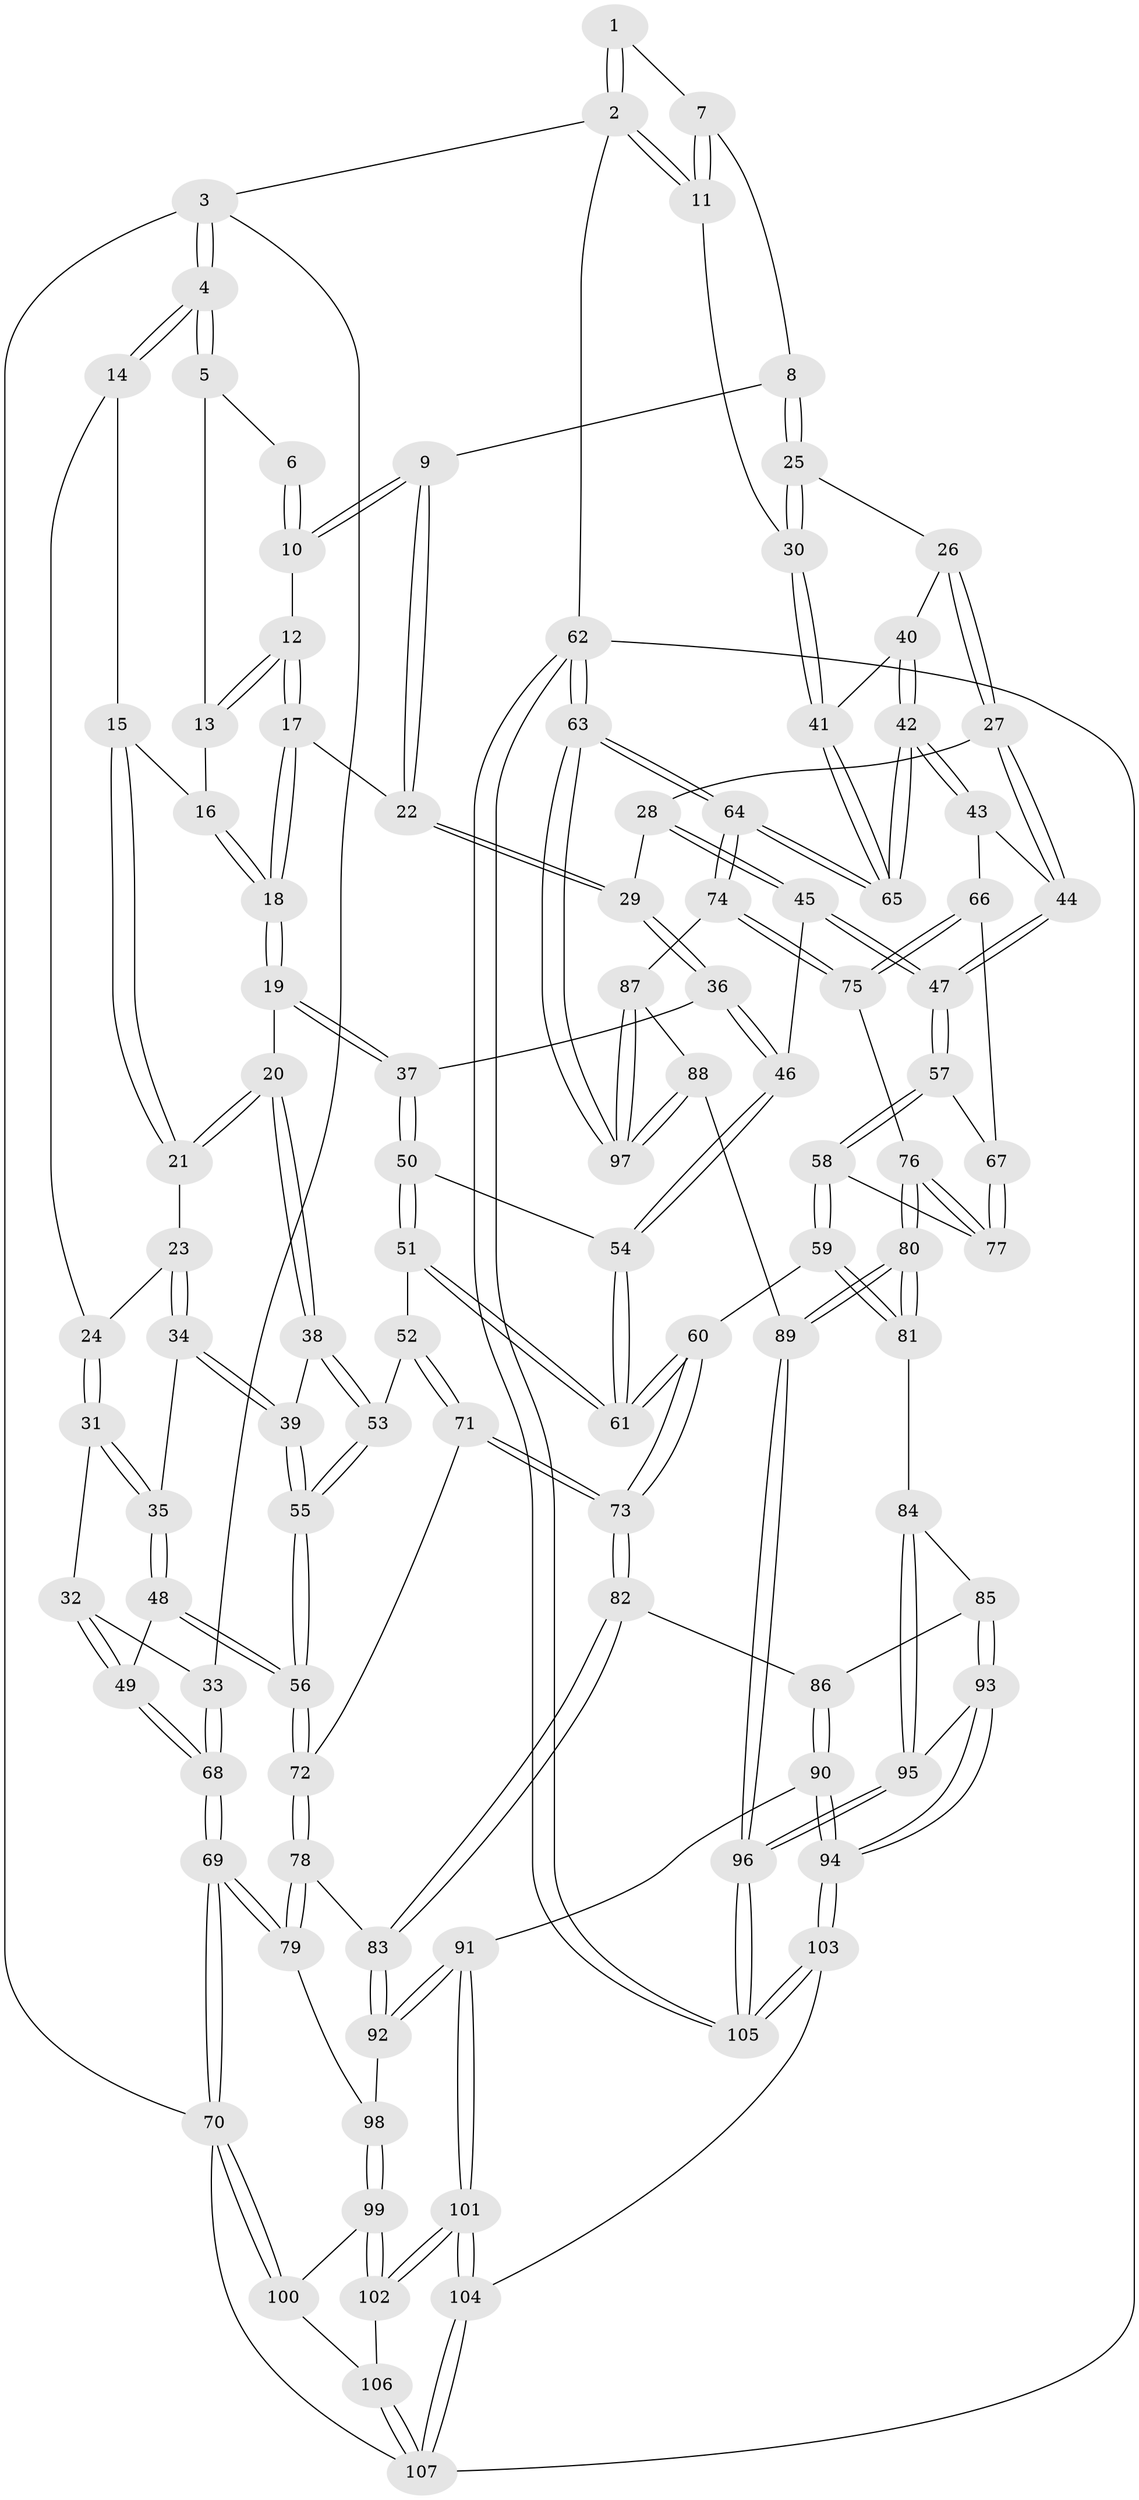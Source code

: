 // Generated by graph-tools (version 1.1) at 2025/27/03/09/25 03:27:04]
// undirected, 107 vertices, 264 edges
graph export_dot {
graph [start="1"]
  node [color=gray90,style=filled];
  1 [pos="+0.8295797159752866+0"];
  2 [pos="+1+0"];
  3 [pos="+0+0"];
  4 [pos="+0+0"];
  5 [pos="+0.5184014239652242+0"];
  6 [pos="+0.614749764404466+0"];
  7 [pos="+0.86920926678553+0.04513915532316496"];
  8 [pos="+0.8372307688831359+0.12346095682567623"];
  9 [pos="+0.7420435838423304+0.10046687021153654"];
  10 [pos="+0.7332981325481699+0.08488401503974138"];
  11 [pos="+1+0"];
  12 [pos="+0.5965824007122129+0.11063400997462608"];
  13 [pos="+0.5118834535955288+0"];
  14 [pos="+0.16037435967522554+0.07441847902234582"];
  15 [pos="+0.4184509352166409+0.03788135466388959"];
  16 [pos="+0.46287542396854475+0"];
  17 [pos="+0.588393373315931+0.18586525220342878"];
  18 [pos="+0.5339819150904408+0.20350506265443785"];
  19 [pos="+0.48937933810240847+0.26178095361976556"];
  20 [pos="+0.3658034990260252+0.25254139766714095"];
  21 [pos="+0.3462692400020942+0.20415574558863156"];
  22 [pos="+0.6768612159097334+0.19772674482541677"];
  23 [pos="+0.20716622788333264+0.1246161985167536"];
  24 [pos="+0.1820396066861925+0.10548880687973768"];
  25 [pos="+0.8428227924807056+0.12947619911910446"];
  26 [pos="+0.8656850574200233+0.24214229080333757"];
  27 [pos="+0.8442759793081112+0.2721967559223055"];
  28 [pos="+0.8162759626346254+0.2809111190353282"];
  29 [pos="+0.6795806689149569+0.2060091007467293"];
  30 [pos="+1+0.06339282437657631"];
  31 [pos="+0.13920105476777184+0.3009870984467946"];
  32 [pos="+0.12788921503612805+0.29826270870241955"];
  33 [pos="+0+0.13823588033608367"];
  34 [pos="+0.21191502523261588+0.32471968294270137"];
  35 [pos="+0.15808481092166132+0.3186376368946798"];
  36 [pos="+0.6650727743968524+0.31483400858747057"];
  37 [pos="+0.5067481303872208+0.2885331284819598"];
  38 [pos="+0.3413050659640752+0.2916628201760946"];
  39 [pos="+0.2598096109770845+0.3387754249428458"];
  40 [pos="+0.8895123085009929+0.24467729662365656"];
  41 [pos="+1+0.1430098275806909"];
  42 [pos="+1+0.41751488356839633"];
  43 [pos="+0.9520907476164147+0.42281438525497295"];
  44 [pos="+0.8830973313391168+0.3745141116007036"];
  45 [pos="+0.7058086719748042+0.38807705414354554"];
  46 [pos="+0.7025383435487107+0.3875321523661675"];
  47 [pos="+0.7599769802280663+0.4375561634882475"];
  48 [pos="+0.08260462561439832+0.48231071045864987"];
  49 [pos="+0+0.4765823123644723"];
  50 [pos="+0.5118231801435695+0.3193579323745516"];
  51 [pos="+0.4874163079104974+0.45007934727090415"];
  52 [pos="+0.4553448667331679+0.46255576585599495"];
  53 [pos="+0.3949086672482583+0.42024526844796667"];
  54 [pos="+0.6452545715303645+0.4238875467244931"];
  55 [pos="+0.2431374846293339+0.5130416297679108"];
  56 [pos="+0.22552951210934827+0.5579736582372702"];
  57 [pos="+0.7813034750650103+0.4876037227910036"];
  58 [pos="+0.737092011947895+0.5816488332239581"];
  59 [pos="+0.6633329693153781+0.6266713631046543"];
  60 [pos="+0.6186342117647653+0.6144321592015182"];
  61 [pos="+0.5934163049071486+0.4904179861187918"];
  62 [pos="+1+1"];
  63 [pos="+1+1"];
  64 [pos="+1+0.7106301387255194"];
  65 [pos="+1+0.43765384858606493"];
  66 [pos="+0.8783045537089023+0.4935641926185089"];
  67 [pos="+0.8336595079298913+0.49717318168547064"];
  68 [pos="+0+0.47915053807531266"];
  69 [pos="+0+0.7447598609913851"];
  70 [pos="+0+0.7564447979415466"];
  71 [pos="+0.41836298728892973+0.5482085939918083"];
  72 [pos="+0.23465649862685312+0.5796234229129258"];
  73 [pos="+0.5189328259319063+0.671114143588148"];
  74 [pos="+0.977002524334416+0.6823397844944364"];
  75 [pos="+0.960398167774252+0.6786186007922048"];
  76 [pos="+0.927750773989788+0.6802170430085656"];
  77 [pos="+0.8554247760393504+0.6286761232651398"];
  78 [pos="+0.2311791627012938+0.6201855195296899"];
  79 [pos="+0.08432536114760027+0.7482982995064152"];
  80 [pos="+0.7524161008589595+0.7765657506712841"];
  81 [pos="+0.72785767944906+0.7396514370931253"];
  82 [pos="+0.5060497006056385+0.6961321694152776"];
  83 [pos="+0.336528435145086+0.7364501561040792"];
  84 [pos="+0.5771298689861961+0.7669301688920459"];
  85 [pos="+0.5128893226149229+0.71975428109842"];
  86 [pos="+0.5127070922887583+0.7195054608201134"];
  87 [pos="+0.8921109235630391+0.8127149817942536"];
  88 [pos="+0.7796592936288618+0.8784524353137806"];
  89 [pos="+0.7375291981263377+0.8592932022732918"];
  90 [pos="+0.46159203550983813+0.844573273344897"];
  91 [pos="+0.34084675113713125+0.8643156652207272"];
  92 [pos="+0.3287632651086162+0.802621184352255"];
  93 [pos="+0.5671035586404102+0.915429025457557"];
  94 [pos="+0.5408702146176746+0.9347599658362636"];
  95 [pos="+0.693674722127802+0.8804416577041431"];
  96 [pos="+0.7071449826797266+0.8805907002143077"];
  97 [pos="+0.9131093139277128+0.9577096732685714"];
  98 [pos="+0.13686094415509859+0.8229953354447419"];
  99 [pos="+0.14114331911357847+0.8377928019261823"];
  100 [pos="+0.05765934882357477+0.9533321869959052"];
  101 [pos="+0.3066351801492503+1"];
  102 [pos="+0.2189549868078784+0.9553067579997576"];
  103 [pos="+0.3835358464926874+1"];
  104 [pos="+0.3616024850106583+1"];
  105 [pos="+0.7069363680280163+1"];
  106 [pos="+0.06136748950872994+0.9599985962873238"];
  107 [pos="+0.025244303726639952+1"];
  1 -- 2;
  1 -- 2;
  1 -- 7;
  2 -- 3;
  2 -- 11;
  2 -- 11;
  2 -- 62;
  3 -- 4;
  3 -- 4;
  3 -- 33;
  3 -- 70;
  4 -- 5;
  4 -- 5;
  4 -- 14;
  4 -- 14;
  5 -- 6;
  5 -- 13;
  6 -- 10;
  6 -- 10;
  7 -- 8;
  7 -- 11;
  7 -- 11;
  8 -- 9;
  8 -- 25;
  8 -- 25;
  9 -- 10;
  9 -- 10;
  9 -- 22;
  9 -- 22;
  10 -- 12;
  11 -- 30;
  12 -- 13;
  12 -- 13;
  12 -- 17;
  12 -- 17;
  13 -- 16;
  14 -- 15;
  14 -- 24;
  15 -- 16;
  15 -- 21;
  15 -- 21;
  16 -- 18;
  16 -- 18;
  17 -- 18;
  17 -- 18;
  17 -- 22;
  18 -- 19;
  18 -- 19;
  19 -- 20;
  19 -- 37;
  19 -- 37;
  20 -- 21;
  20 -- 21;
  20 -- 38;
  20 -- 38;
  21 -- 23;
  22 -- 29;
  22 -- 29;
  23 -- 24;
  23 -- 34;
  23 -- 34;
  24 -- 31;
  24 -- 31;
  25 -- 26;
  25 -- 30;
  25 -- 30;
  26 -- 27;
  26 -- 27;
  26 -- 40;
  27 -- 28;
  27 -- 44;
  27 -- 44;
  28 -- 29;
  28 -- 45;
  28 -- 45;
  29 -- 36;
  29 -- 36;
  30 -- 41;
  30 -- 41;
  31 -- 32;
  31 -- 35;
  31 -- 35;
  32 -- 33;
  32 -- 49;
  32 -- 49;
  33 -- 68;
  33 -- 68;
  34 -- 35;
  34 -- 39;
  34 -- 39;
  35 -- 48;
  35 -- 48;
  36 -- 37;
  36 -- 46;
  36 -- 46;
  37 -- 50;
  37 -- 50;
  38 -- 39;
  38 -- 53;
  38 -- 53;
  39 -- 55;
  39 -- 55;
  40 -- 41;
  40 -- 42;
  40 -- 42;
  41 -- 65;
  41 -- 65;
  42 -- 43;
  42 -- 43;
  42 -- 65;
  42 -- 65;
  43 -- 44;
  43 -- 66;
  44 -- 47;
  44 -- 47;
  45 -- 46;
  45 -- 47;
  45 -- 47;
  46 -- 54;
  46 -- 54;
  47 -- 57;
  47 -- 57;
  48 -- 49;
  48 -- 56;
  48 -- 56;
  49 -- 68;
  49 -- 68;
  50 -- 51;
  50 -- 51;
  50 -- 54;
  51 -- 52;
  51 -- 61;
  51 -- 61;
  52 -- 53;
  52 -- 71;
  52 -- 71;
  53 -- 55;
  53 -- 55;
  54 -- 61;
  54 -- 61;
  55 -- 56;
  55 -- 56;
  56 -- 72;
  56 -- 72;
  57 -- 58;
  57 -- 58;
  57 -- 67;
  58 -- 59;
  58 -- 59;
  58 -- 77;
  59 -- 60;
  59 -- 81;
  59 -- 81;
  60 -- 61;
  60 -- 61;
  60 -- 73;
  60 -- 73;
  62 -- 63;
  62 -- 63;
  62 -- 105;
  62 -- 105;
  62 -- 107;
  63 -- 64;
  63 -- 64;
  63 -- 97;
  63 -- 97;
  64 -- 65;
  64 -- 65;
  64 -- 74;
  64 -- 74;
  66 -- 67;
  66 -- 75;
  66 -- 75;
  67 -- 77;
  67 -- 77;
  68 -- 69;
  68 -- 69;
  69 -- 70;
  69 -- 70;
  69 -- 79;
  69 -- 79;
  70 -- 100;
  70 -- 100;
  70 -- 107;
  71 -- 72;
  71 -- 73;
  71 -- 73;
  72 -- 78;
  72 -- 78;
  73 -- 82;
  73 -- 82;
  74 -- 75;
  74 -- 75;
  74 -- 87;
  75 -- 76;
  76 -- 77;
  76 -- 77;
  76 -- 80;
  76 -- 80;
  78 -- 79;
  78 -- 79;
  78 -- 83;
  79 -- 98;
  80 -- 81;
  80 -- 81;
  80 -- 89;
  80 -- 89;
  81 -- 84;
  82 -- 83;
  82 -- 83;
  82 -- 86;
  83 -- 92;
  83 -- 92;
  84 -- 85;
  84 -- 95;
  84 -- 95;
  85 -- 86;
  85 -- 93;
  85 -- 93;
  86 -- 90;
  86 -- 90;
  87 -- 88;
  87 -- 97;
  87 -- 97;
  88 -- 89;
  88 -- 97;
  88 -- 97;
  89 -- 96;
  89 -- 96;
  90 -- 91;
  90 -- 94;
  90 -- 94;
  91 -- 92;
  91 -- 92;
  91 -- 101;
  91 -- 101;
  92 -- 98;
  93 -- 94;
  93 -- 94;
  93 -- 95;
  94 -- 103;
  94 -- 103;
  95 -- 96;
  95 -- 96;
  96 -- 105;
  96 -- 105;
  98 -- 99;
  98 -- 99;
  99 -- 100;
  99 -- 102;
  99 -- 102;
  100 -- 106;
  101 -- 102;
  101 -- 102;
  101 -- 104;
  101 -- 104;
  102 -- 106;
  103 -- 104;
  103 -- 105;
  103 -- 105;
  104 -- 107;
  104 -- 107;
  106 -- 107;
  106 -- 107;
}
